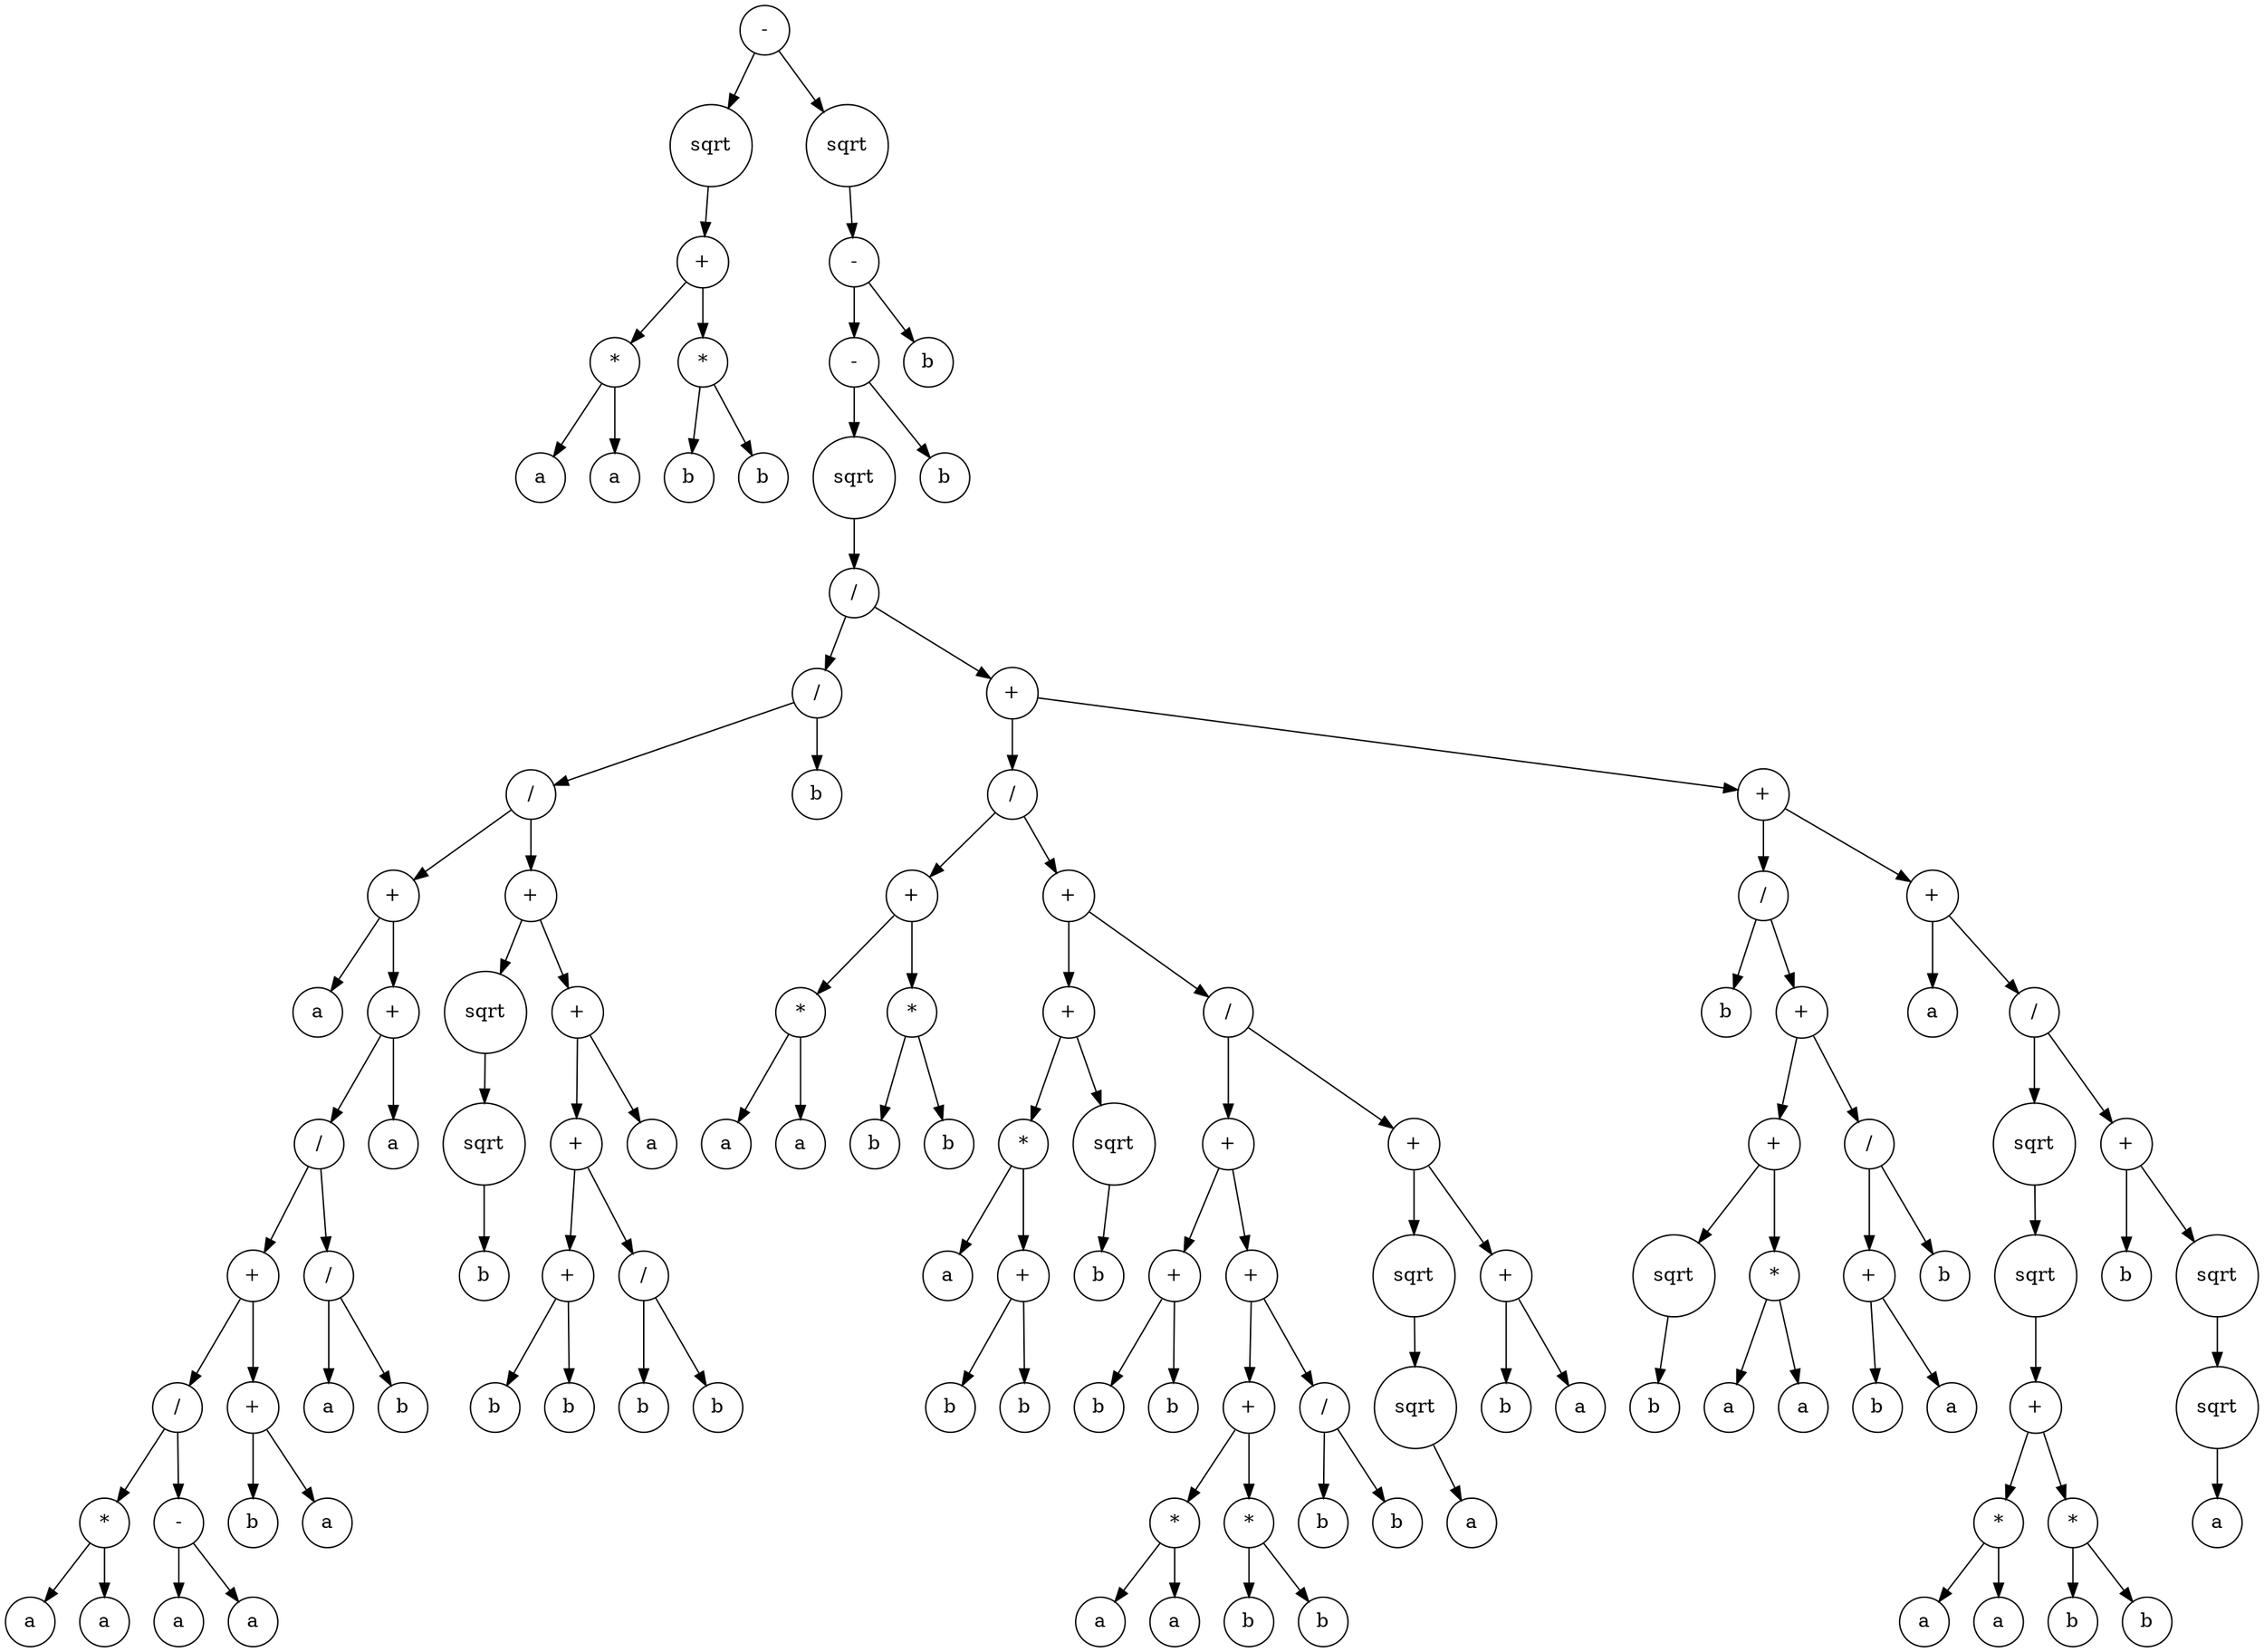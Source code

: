 digraph g {
graph [ordering=out];
node [shape=circle];
n[label = "-"];
n0[label = "sqrt"];
n00[label = "+"];
n000[label = "*"];
n0000[label = "a"];
n000 -> n0000;
n0001[label = "a"];
n000 -> n0001;
n00 -> n000;
n001[label = "*"];
n0010[label = "b"];
n001 -> n0010;
n0011[label = "b"];
n001 -> n0011;
n00 -> n001;
n0 -> n00;
n -> n0;
n1[label = "sqrt"];
n10[label = "-"];
n100[label = "-"];
n1000[label = "sqrt"];
n10000[label = "/"];
n100000[label = "/"];
n1000000[label = "/"];
n10000000[label = "+"];
n100000000[label = "a"];
n10000000 -> n100000000;
n100000001[label = "+"];
n1000000010[label = "/"];
n10000000100[label = "+"];
n100000001000[label = "/"];
n1000000010000[label = "*"];
n10000000100000[label = "a"];
n1000000010000 -> n10000000100000;
n10000000100001[label = "a"];
n1000000010000 -> n10000000100001;
n100000001000 -> n1000000010000;
n1000000010001[label = "-"];
n10000000100010[label = "a"];
n1000000010001 -> n10000000100010;
n10000000100011[label = "a"];
n1000000010001 -> n10000000100011;
n100000001000 -> n1000000010001;
n10000000100 -> n100000001000;
n100000001001[label = "+"];
n1000000010010[label = "b"];
n100000001001 -> n1000000010010;
n1000000010011[label = "a"];
n100000001001 -> n1000000010011;
n10000000100 -> n100000001001;
n1000000010 -> n10000000100;
n10000000101[label = "/"];
n100000001010[label = "a"];
n10000000101 -> n100000001010;
n100000001011[label = "b"];
n10000000101 -> n100000001011;
n1000000010 -> n10000000101;
n100000001 -> n1000000010;
n1000000011[label = "a"];
n100000001 -> n1000000011;
n10000000 -> n100000001;
n1000000 -> n10000000;
n10000001[label = "+"];
n100000010[label = "sqrt"];
n1000000100[label = "sqrt"];
n10000001000[label = "b"];
n1000000100 -> n10000001000;
n100000010 -> n1000000100;
n10000001 -> n100000010;
n100000011[label = "+"];
n1000000110[label = "+"];
n10000001100[label = "+"];
n100000011000[label = "b"];
n10000001100 -> n100000011000;
n100000011001[label = "b"];
n10000001100 -> n100000011001;
n1000000110 -> n10000001100;
n10000001101[label = "/"];
n100000011010[label = "b"];
n10000001101 -> n100000011010;
n100000011011[label = "b"];
n10000001101 -> n100000011011;
n1000000110 -> n10000001101;
n100000011 -> n1000000110;
n1000000111[label = "a"];
n100000011 -> n1000000111;
n10000001 -> n100000011;
n1000000 -> n10000001;
n100000 -> n1000000;
n1000001[label = "b"];
n100000 -> n1000001;
n10000 -> n100000;
n100001[label = "+"];
n1000010[label = "/"];
n10000100[label = "+"];
n100001000[label = "*"];
n1000010000[label = "a"];
n100001000 -> n1000010000;
n1000010001[label = "a"];
n100001000 -> n1000010001;
n10000100 -> n100001000;
n100001001[label = "*"];
n1000010010[label = "b"];
n100001001 -> n1000010010;
n1000010011[label = "b"];
n100001001 -> n1000010011;
n10000100 -> n100001001;
n1000010 -> n10000100;
n10000101[label = "+"];
n100001010[label = "+"];
n1000010100[label = "*"];
n10000101000[label = "a"];
n1000010100 -> n10000101000;
n10000101001[label = "+"];
n100001010010[label = "b"];
n10000101001 -> n100001010010;
n100001010011[label = "b"];
n10000101001 -> n100001010011;
n1000010100 -> n10000101001;
n100001010 -> n1000010100;
n1000010101[label = "sqrt"];
n10000101010[label = "b"];
n1000010101 -> n10000101010;
n100001010 -> n1000010101;
n10000101 -> n100001010;
n100001011[label = "/"];
n1000010110[label = "+"];
n10000101100[label = "+"];
n100001011000[label = "b"];
n10000101100 -> n100001011000;
n100001011001[label = "b"];
n10000101100 -> n100001011001;
n1000010110 -> n10000101100;
n10000101101[label = "+"];
n100001011010[label = "+"];
n1000010110100[label = "*"];
n10000101101000[label = "a"];
n1000010110100 -> n10000101101000;
n10000101101001[label = "a"];
n1000010110100 -> n10000101101001;
n100001011010 -> n1000010110100;
n1000010110101[label = "*"];
n10000101101010[label = "b"];
n1000010110101 -> n10000101101010;
n10000101101011[label = "b"];
n1000010110101 -> n10000101101011;
n100001011010 -> n1000010110101;
n10000101101 -> n100001011010;
n100001011011[label = "/"];
n1000010110110[label = "b"];
n100001011011 -> n1000010110110;
n1000010110111[label = "b"];
n100001011011 -> n1000010110111;
n10000101101 -> n100001011011;
n1000010110 -> n10000101101;
n100001011 -> n1000010110;
n1000010111[label = "+"];
n10000101110[label = "sqrt"];
n100001011100[label = "sqrt"];
n1000010111000[label = "a"];
n100001011100 -> n1000010111000;
n10000101110 -> n100001011100;
n1000010111 -> n10000101110;
n10000101111[label = "+"];
n100001011110[label = "b"];
n10000101111 -> n100001011110;
n100001011111[label = "a"];
n10000101111 -> n100001011111;
n1000010111 -> n10000101111;
n100001011 -> n1000010111;
n10000101 -> n100001011;
n1000010 -> n10000101;
n100001 -> n1000010;
n1000011[label = "+"];
n10000110[label = "/"];
n100001100[label = "b"];
n10000110 -> n100001100;
n100001101[label = "+"];
n1000011010[label = "+"];
n10000110100[label = "sqrt"];
n100001101000[label = "b"];
n10000110100 -> n100001101000;
n1000011010 -> n10000110100;
n10000110101[label = "*"];
n100001101010[label = "a"];
n10000110101 -> n100001101010;
n100001101011[label = "a"];
n10000110101 -> n100001101011;
n1000011010 -> n10000110101;
n100001101 -> n1000011010;
n1000011011[label = "/"];
n10000110110[label = "+"];
n100001101100[label = "b"];
n10000110110 -> n100001101100;
n100001101101[label = "a"];
n10000110110 -> n100001101101;
n1000011011 -> n10000110110;
n10000110111[label = "b"];
n1000011011 -> n10000110111;
n100001101 -> n1000011011;
n10000110 -> n100001101;
n1000011 -> n10000110;
n10000111[label = "+"];
n100001110[label = "a"];
n10000111 -> n100001110;
n100001111[label = "/"];
n1000011110[label = "sqrt"];
n10000111100[label = "sqrt"];
n100001111000[label = "+"];
n1000011110000[label = "*"];
n10000111100000[label = "a"];
n1000011110000 -> n10000111100000;
n10000111100001[label = "a"];
n1000011110000 -> n10000111100001;
n100001111000 -> n1000011110000;
n1000011110001[label = "*"];
n10000111100010[label = "b"];
n1000011110001 -> n10000111100010;
n10000111100011[label = "b"];
n1000011110001 -> n10000111100011;
n100001111000 -> n1000011110001;
n10000111100 -> n100001111000;
n1000011110 -> n10000111100;
n100001111 -> n1000011110;
n1000011111[label = "+"];
n10000111110[label = "b"];
n1000011111 -> n10000111110;
n10000111111[label = "sqrt"];
n100001111110[label = "sqrt"];
n1000011111100[label = "a"];
n100001111110 -> n1000011111100;
n10000111111 -> n100001111110;
n1000011111 -> n10000111111;
n100001111 -> n1000011111;
n10000111 -> n100001111;
n1000011 -> n10000111;
n100001 -> n1000011;
n10000 -> n100001;
n1000 -> n10000;
n100 -> n1000;
n1001[label = "b"];
n100 -> n1001;
n10 -> n100;
n101[label = "b"];
n10 -> n101;
n1 -> n10;
n -> n1;
}
